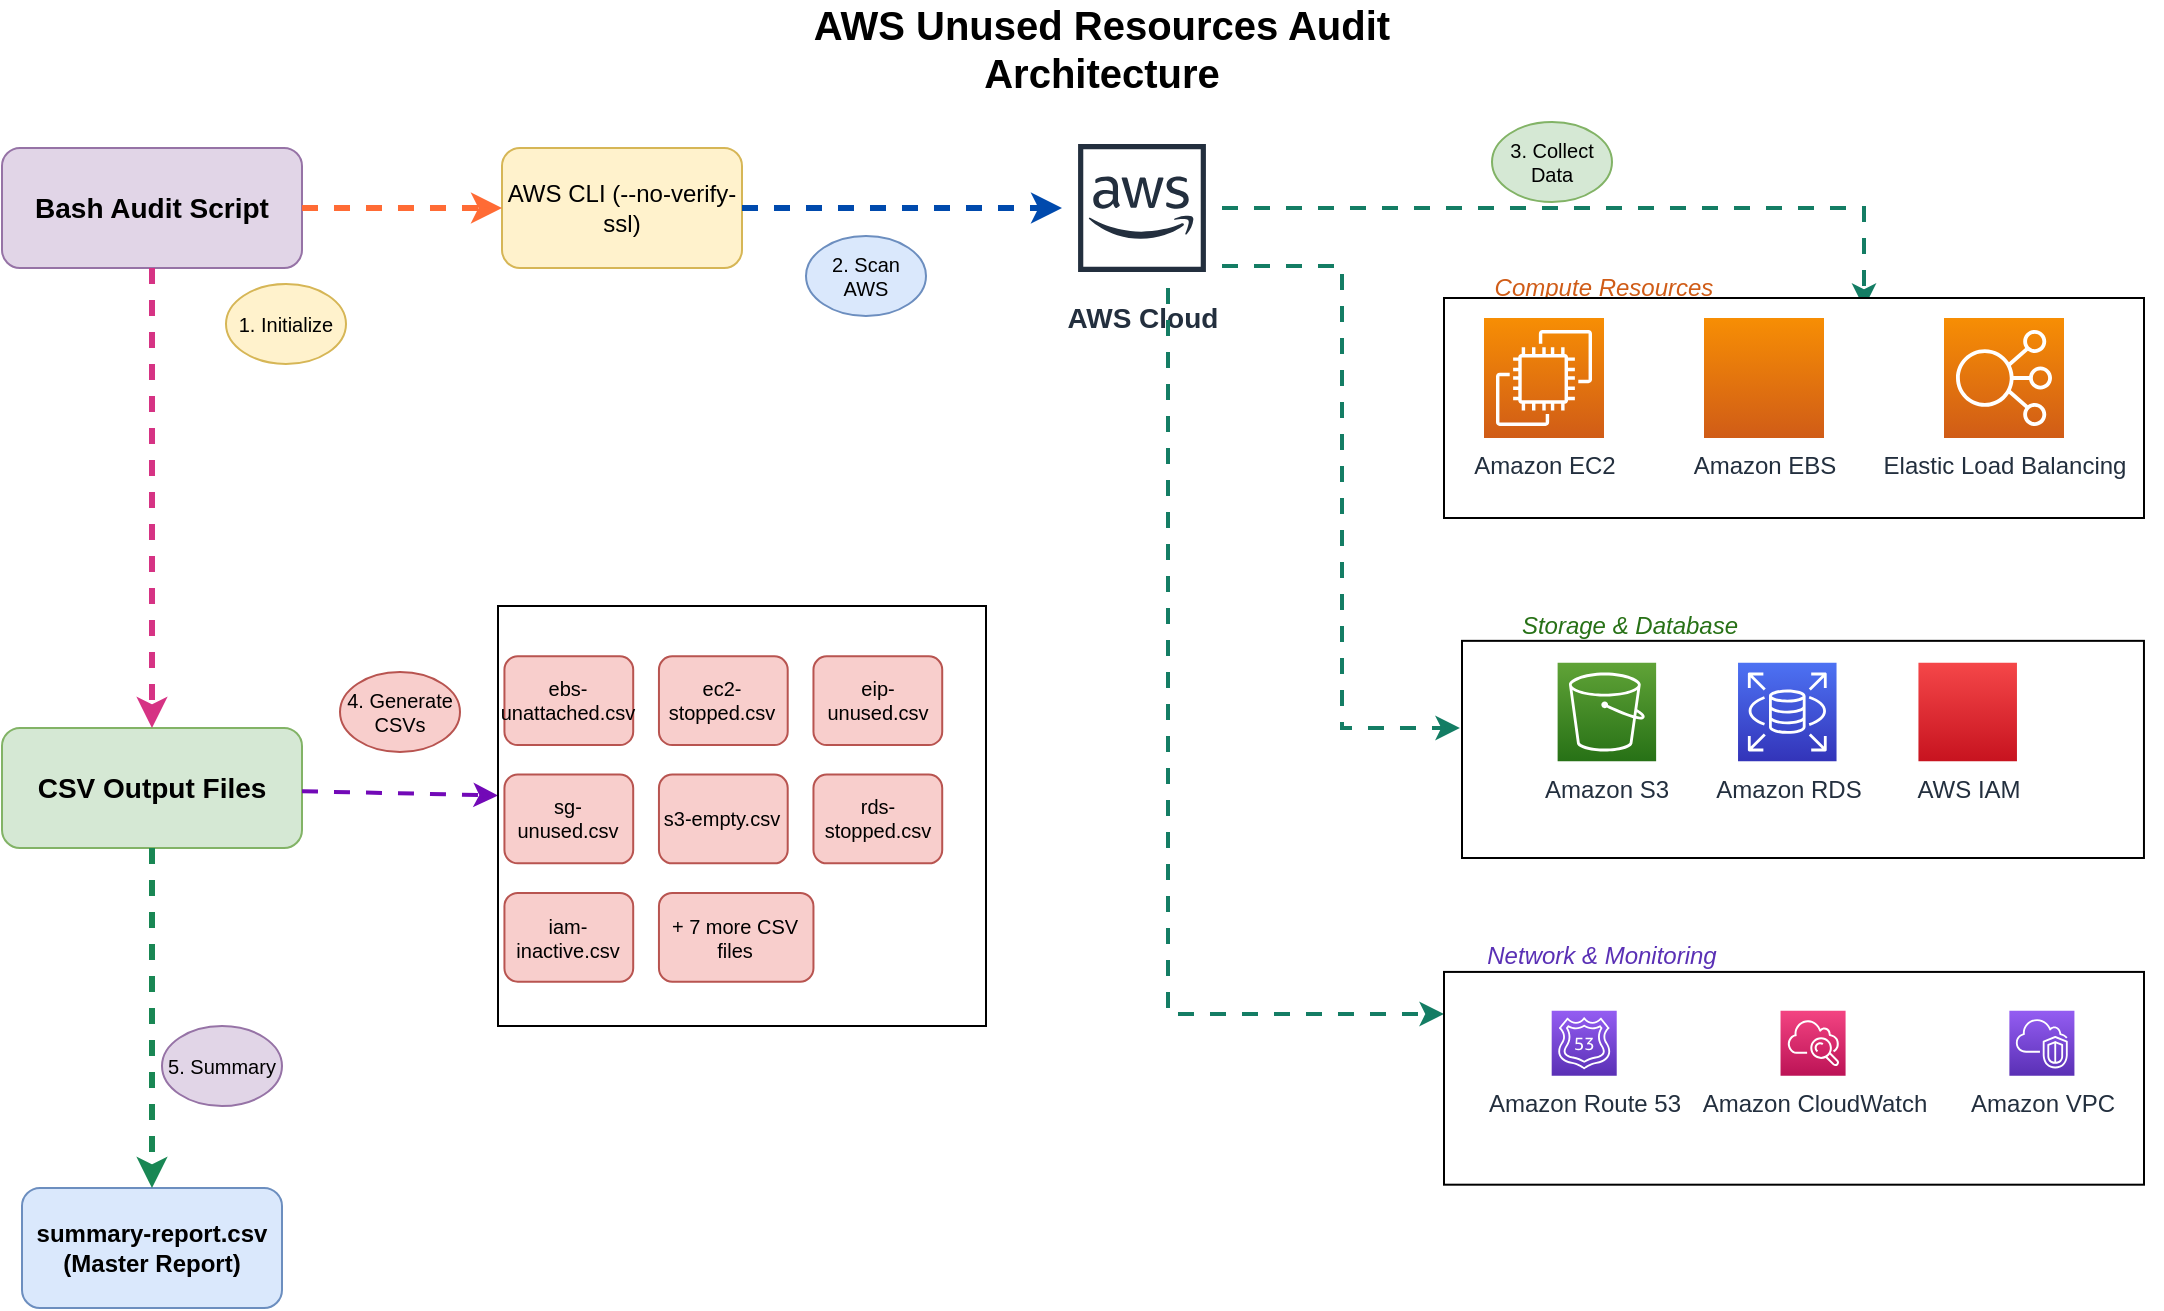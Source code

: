 <mxfile version="28.0.6">
  <diagram name="AWS-Unused-Resources-Audit" id="aws-audit-diagram">
    <mxGraphModel dx="1426" dy="907" grid="0" gridSize="10" guides="1" tooltips="1" connect="1" arrows="1" fold="1" page="1" pageScale="1" pageWidth="1169" pageHeight="827" math="0" shadow="0">
      <root>
        <mxCell id="0" />
        <mxCell id="1" parent="0" />
        <mxCell id="title" value="AWS Unused Resources Audit Architecture" style="text;html=1;strokeColor=none;fillColor=none;align=center;verticalAlign=middle;whiteSpace=wrap;rounded=0;fontSize=20;fontStyle=1;" parent="1" vertex="1">
          <mxGeometry x="400" y="10" width="400" height="40" as="geometry" />
        </mxCell>
        <mxCell id="bash-script" value="Bash Audit Script" style="rounded=1;whiteSpace=wrap;html=1;fillColor=#e1d5e7;strokeColor=#9673a6;fontSize=14;fontStyle=1;" parent="1" vertex="1">
          <mxGeometry x="50" y="80" width="150" height="60" as="geometry" />
        </mxCell>
        <mxCell id="aws-cli" value="AWS CLI&amp;#xa;(--no-verify-ssl)" style="rounded=1;whiteSpace=wrap;html=1;fillColor=#fff2cc;strokeColor=#d6b656;fontSize=12;" parent="1" vertex="1">
          <mxGeometry x="300" y="80" width="120" height="60" as="geometry" />
        </mxCell>
        <mxCell id="aws-cloud" value="AWS Cloud" style="sketch=0;outlineConnect=0;fontColor=#232F3E;gradientColor=none;strokeColor=#232F3E;fillColor=#ffffff;dashed=0;verticalLabelPosition=bottom;verticalAlign=top;align=center;html=1;fontSize=14;fontStyle=1;aspect=fixed;shape=mxgraph.aws4.resourceIcon;resIcon=mxgraph.aws4.aws_cloud;" parent="1" vertex="1">
          <mxGeometry x="580" y="70" width="80" height="80" as="geometry" />
        </mxCell>
        <mxCell id="output-container" value="CSV Output Files" style="rounded=1;whiteSpace=wrap;html=1;fillColor=#d5e8d4;strokeColor=#82b366;fontSize=14;fontStyle=1;" parent="1" vertex="1">
          <mxGeometry x="50" y="370" width="150" height="60" as="geometry" />
        </mxCell>
        <mxCell id="summary" value="summary-report.csv&amp;#xa;(Master Report)" style="rounded=1;whiteSpace=wrap;html=1;fillColor=#dae8fc;strokeColor=#6c8ebf;fontSize=12;fontStyle=1;" parent="1" vertex="1">
          <mxGeometry x="60" y="600" width="130" height="60" as="geometry" />
        </mxCell>
        <mxCell id="arrow1" value="" style="endArrow=classic;html=1;rounded=0;strokeColor=#FF6B35;strokeWidth=3;flowAnimation=1;" parent="1" source="bash-script" target="aws-cli" edge="1">
          <mxGeometry width="50" height="50" relative="1" as="geometry">
            <mxPoint x="220" y="110" as="sourcePoint" />
            <mxPoint x="280" y="110" as="targetPoint" />
          </mxGeometry>
        </mxCell>
        <mxCell id="arrow2" value="" style="endArrow=classic;html=1;rounded=0;strokeColor=#004AAD;strokeWidth=3;flowAnimation=1;" parent="1" source="aws-cli" target="aws-cloud" edge="1">
          <mxGeometry width="50" height="50" relative="1" as="geometry">
            <mxPoint x="440" y="110" as="sourcePoint" />
            <mxPoint x="560" y="110" as="targetPoint" />
          </mxGeometry>
        </mxCell>
        <mxCell id="arrow4" value="" style="endArrow=classic;html=1;rounded=0;strokeColor=#147D64;strokeWidth=2;flowAnimation=1;entryX=0.6;entryY=0.045;entryDx=0;entryDy=0;entryPerimeter=0;edgeStyle=orthogonalEdgeStyle;" parent="1" source="aws-cloud" target="oL_aL-q5XgAB95GZJPzg-3" edge="1">
          <mxGeometry width="50" height="50" relative="1" as="geometry">
            <mxPoint x="680" y="130" as="sourcePoint" />
            <mxPoint x="830" y="180" as="targetPoint" />
          </mxGeometry>
        </mxCell>
        <mxCell id="arrow5" value="" style="endArrow=classic;html=1;rounded=0;strokeColor=#147D64;strokeWidth=2;flowAnimation=1;entryX=-0.003;entryY=0.401;entryDx=0;entryDy=0;entryPerimeter=0;edgeStyle=orthogonalEdgeStyle;" parent="1" source="aws-cloud" target="oL_aL-q5XgAB95GZJPzg-11" edge="1">
          <mxGeometry width="50" height="50" relative="1" as="geometry">
            <mxPoint x="680" y="150" as="sourcePoint" />
            <mxPoint x="730" y="280" as="targetPoint" />
            <Array as="points">
              <mxPoint x="720" y="139" />
              <mxPoint x="720" y="370" />
            </Array>
          </mxGeometry>
        </mxCell>
        <mxCell id="arrow6" value="" style="endArrow=classic;html=1;rounded=0;strokeColor=#147D64;strokeWidth=2;flowAnimation=1;edgeStyle=elbowEdgeStyle;elbow=vertical;" parent="1" source="aws-cloud" target="oL_aL-q5XgAB95GZJPzg-5" edge="1">
          <mxGeometry width="50" height="50" relative="1" as="geometry">
            <mxPoint x="650" y="150" as="sourcePoint" />
            <mxPoint x="768" y="366" as="targetPoint" />
            <Array as="points">
              <mxPoint x="633" y="513" />
            </Array>
          </mxGeometry>
        </mxCell>
        <mxCell id="arrow7" value="" style="endArrow=classic;html=1;rounded=0;strokeColor=#D63384;strokeWidth=3;flowAnimation=1;" parent="1" source="bash-script" target="output-container" edge="1">
          <mxGeometry width="50" height="50" relative="1" as="geometry">
            <mxPoint x="125" y="160" as="sourcePoint" />
            <mxPoint x="125" y="480" as="targetPoint" />
          </mxGeometry>
        </mxCell>
        <mxCell id="arrow8" value="" style="endArrow=classic;html=1;rounded=0;strokeColor=#7209B7;strokeWidth=2;entryX=0;entryY=0.451;entryDx=0;entryDy=0;entryPerimeter=0;flowAnimation=1;" parent="1" source="output-container" target="oL_aL-q5XgAB95GZJPzg-1" edge="1">
          <mxGeometry width="50" height="50" relative="1" as="geometry">
            <mxPoint x="220" y="520" as="sourcePoint" />
            <mxPoint x="260" y="495" as="targetPoint" />
          </mxGeometry>
        </mxCell>
        <mxCell id="arrow9" value="" style="endArrow=classic;html=1;rounded=0;strokeColor=#198754;strokeWidth=3;flowAnimation=1;" parent="1" source="output-container" target="summary" edge="1">
          <mxGeometry width="50" height="50" relative="1" as="geometry">
            <mxPoint x="220" y="530" as="sourcePoint" />
            <mxPoint x="730" y="530" as="targetPoint" />
          </mxGeometry>
        </mxCell>
        <mxCell id="step1" value="1. Initialize" style="ellipse;whiteSpace=wrap;html=1;fillColor=#fff2cc;strokeColor=#d6b656;fontSize=10;" parent="1" vertex="1">
          <mxGeometry x="162" y="148" width="60" height="40" as="geometry" />
        </mxCell>
        <mxCell id="step2" value="2. Scan AWS" style="ellipse;whiteSpace=wrap;html=1;fillColor=#dae8fc;strokeColor=#6c8ebf;fontSize=10;" parent="1" vertex="1">
          <mxGeometry x="452" y="124" width="60" height="40" as="geometry" />
        </mxCell>
        <mxCell id="step3" value="3. Collect Data" style="ellipse;whiteSpace=wrap;html=1;fillColor=#d5e8d4;strokeColor=#82b366;fontSize=10;" parent="1" vertex="1">
          <mxGeometry x="795" y="67" width="60" height="40" as="geometry" />
        </mxCell>
        <mxCell id="step4" value="4. Generate CSVs" style="ellipse;whiteSpace=wrap;html=1;fillColor=#f8cecc;strokeColor=#b85450;fontSize=10;" parent="1" vertex="1">
          <mxGeometry x="219" y="342" width="60" height="40" as="geometry" />
        </mxCell>
        <mxCell id="step5" value="5. Summary" style="ellipse;whiteSpace=wrap;html=1;fillColor=#e1d5e7;strokeColor=#9673a6;fontSize=10;" parent="1" vertex="1">
          <mxGeometry x="130" y="519" width="60" height="40" as="geometry" />
        </mxCell>
        <mxCell id="oL_aL-q5XgAB95GZJPzg-2" value="" style="group" vertex="1" connectable="0" parent="1">
          <mxGeometry x="298" y="309" width="244" height="210" as="geometry" />
        </mxCell>
        <mxCell id="oL_aL-q5XgAB95GZJPzg-1" value="" style="rounded=0;whiteSpace=wrap;html=1;hachureGap=4;fontFamily=Architects Daughter;fontSource=https%3A%2F%2Ffonts.googleapis.com%2Fcss%3Ffamily%3DArchitects%2BDaughter;" vertex="1" parent="oL_aL-q5XgAB95GZJPzg-2">
          <mxGeometry width="244.0" height="210.0" as="geometry" />
        </mxCell>
        <mxCell id="csv1" value="ebs-unattached.csv" style="rounded=1;whiteSpace=wrap;html=1;fillColor=#f8cecc;strokeColor=#b85450;fontSize=10;" parent="oL_aL-q5XgAB95GZJPzg-2" vertex="1">
          <mxGeometry x="3.219" y="25.141" width="64.38" height="44.366" as="geometry" />
        </mxCell>
        <mxCell id="csv2" value="ec2-stopped.csv" style="rounded=1;whiteSpace=wrap;html=1;fillColor=#f8cecc;strokeColor=#b85450;fontSize=10;" parent="oL_aL-q5XgAB95GZJPzg-2" vertex="1">
          <mxGeometry x="80.475" y="25.141" width="64.38" height="44.366" as="geometry" />
        </mxCell>
        <mxCell id="csv3" value="eip-unused.csv" style="rounded=1;whiteSpace=wrap;html=1;fillColor=#f8cecc;strokeColor=#b85450;fontSize=10;" parent="oL_aL-q5XgAB95GZJPzg-2" vertex="1">
          <mxGeometry x="157.731" y="25.141" width="64.38" height="44.366" as="geometry" />
        </mxCell>
        <mxCell id="csv4" value="sg-unused.csv" style="rounded=1;whiteSpace=wrap;html=1;fillColor=#f8cecc;strokeColor=#b85450;fontSize=10;" parent="oL_aL-q5XgAB95GZJPzg-2" vertex="1">
          <mxGeometry x="3.219" y="84.296" width="64.38" height="44.366" as="geometry" />
        </mxCell>
        <mxCell id="csv5" value="s3-empty.csv" style="rounded=1;whiteSpace=wrap;html=1;fillColor=#f8cecc;strokeColor=#b85450;fontSize=10;" parent="oL_aL-q5XgAB95GZJPzg-2" vertex="1">
          <mxGeometry x="80.475" y="84.296" width="64.38" height="44.366" as="geometry" />
        </mxCell>
        <mxCell id="csv6" value="rds-stopped.csv" style="rounded=1;whiteSpace=wrap;html=1;fillColor=#f8cecc;strokeColor=#b85450;fontSize=10;" parent="oL_aL-q5XgAB95GZJPzg-2" vertex="1">
          <mxGeometry x="157.731" y="84.296" width="64.38" height="44.366" as="geometry" />
        </mxCell>
        <mxCell id="csv7" value="iam-inactive.csv" style="rounded=1;whiteSpace=wrap;html=1;fillColor=#f8cecc;strokeColor=#b85450;fontSize=10;" parent="oL_aL-q5XgAB95GZJPzg-2" vertex="1">
          <mxGeometry x="3.219" y="143.451" width="64.38" height="44.366" as="geometry" />
        </mxCell>
        <mxCell id="csv8" value="+ 7 more CSV files" style="rounded=1;whiteSpace=wrap;html=1;fillColor=#f8cecc;strokeColor=#b85450;fontSize=10;" parent="oL_aL-q5XgAB95GZJPzg-2" vertex="1">
          <mxGeometry x="80.475" y="143.451" width="77.256" height="44.366" as="geometry" />
        </mxCell>
        <mxCell id="oL_aL-q5XgAB95GZJPzg-7" value="" style="group" vertex="1" connectable="0" parent="1">
          <mxGeometry x="771" y="475" width="350" height="125" as="geometry" />
        </mxCell>
        <mxCell id="oL_aL-q5XgAB95GZJPzg-13" value="" style="group" vertex="1" connectable="0" parent="oL_aL-q5XgAB95GZJPzg-7">
          <mxGeometry width="350.0" height="125.0" as="geometry" />
        </mxCell>
        <mxCell id="label3" value="Network &amp; Monitoring" style="text;html=1;strokeColor=none;fillColor=none;align=center;verticalAlign=middle;whiteSpace=wrap;rounded=0;fontSize=12;fontStyle=2;fontColor=#5A30B5;" parent="oL_aL-q5XgAB95GZJPzg-13" vertex="1">
          <mxGeometry x="13.46" width="131.54" height="17.73" as="geometry" />
        </mxCell>
        <mxCell id="oL_aL-q5XgAB95GZJPzg-6" value="" style="group" vertex="1" connectable="0" parent="oL_aL-q5XgAB95GZJPzg-13">
          <mxGeometry y="18.617" width="350.0" height="106.383" as="geometry" />
        </mxCell>
        <mxCell id="oL_aL-q5XgAB95GZJPzg-5" value="" style="rounded=0;whiteSpace=wrap;html=1;hachureGap=4;fontFamily=Architects Daughter;fontSource=https%3A%2F%2Ffonts.googleapis.com%2Fcss%3Ffamily%3DArchitects%2BDaughter;" vertex="1" parent="oL_aL-q5XgAB95GZJPzg-6">
          <mxGeometry y="-1.656" width="350.0" height="106.383" as="geometry" />
        </mxCell>
        <mxCell id="route53" value="Amazon&amp;#xa;Route 53" style="sketch=0;outlineConnect=0;fontColor=#232F3E;gradientColor=#945DF2;gradientDirection=north;fillColor=#5A30B5;strokeColor=#ffffff;dashed=0;verticalLabelPosition=bottom;verticalAlign=top;align=center;html=1;fontSize=12;fontStyle=0;aspect=fixed;shape=mxgraph.aws4.resourceIcon;resIcon=mxgraph.aws4.route_53;" parent="oL_aL-q5XgAB95GZJPzg-6" vertex="1">
          <mxGeometry x="53.846" y="17.73" width="32.519" height="32.519" as="geometry" />
        </mxCell>
        <mxCell id="cloudwatch" value="Amazon&amp;#xa;CloudWatch" style="sketch=0;outlineConnect=0;fontColor=#232F3E;gradientColor=#F34482;gradientDirection=north;fillColor=#BC1356;strokeColor=#ffffff;dashed=0;verticalLabelPosition=bottom;verticalAlign=top;align=center;html=1;fontSize=12;fontStyle=0;aspect=fixed;shape=mxgraph.aws4.resourceIcon;resIcon=mxgraph.aws4.cloudwatch;" parent="oL_aL-q5XgAB95GZJPzg-6" vertex="1">
          <mxGeometry x="168.269" y="17.73" width="32.519" height="32.519" as="geometry" />
        </mxCell>
        <mxCell id="vpc" value="Amazon VPC" style="sketch=0;outlineConnect=0;fontColor=#232F3E;gradientColor=#945DF2;gradientDirection=north;fillColor=#5A30B5;strokeColor=#ffffff;dashed=0;verticalLabelPosition=bottom;verticalAlign=top;align=center;html=1;fontSize=12;fontStyle=0;aspect=fixed;shape=mxgraph.aws4.resourceIcon;resIcon=mxgraph.aws4.vpc;" parent="oL_aL-q5XgAB95GZJPzg-6" vertex="1">
          <mxGeometry x="282.692" y="17.73" width="32.519" height="32.519" as="geometry" />
        </mxCell>
        <mxCell id="oL_aL-q5XgAB95GZJPzg-9" value="" style="group" vertex="1" connectable="0" parent="1">
          <mxGeometry x="771" y="140" width="350" height="125" as="geometry" />
        </mxCell>
        <mxCell id="label1" value="Compute Resources" style="text;html=1;strokeColor=none;fillColor=none;align=center;verticalAlign=middle;whiteSpace=wrap;rounded=0;fontSize=12;fontStyle=2;fontColor=#D05C17;" parent="oL_aL-q5XgAB95GZJPzg-9" vertex="1">
          <mxGeometry x="20" width="120" height="20" as="geometry" />
        </mxCell>
        <mxCell id="oL_aL-q5XgAB95GZJPzg-4" value="" style="group" vertex="1" connectable="0" parent="oL_aL-q5XgAB95GZJPzg-9">
          <mxGeometry y="15" width="350" height="110" as="geometry" />
        </mxCell>
        <mxCell id="oL_aL-q5XgAB95GZJPzg-3" value="" style="rounded=0;whiteSpace=wrap;html=1;hachureGap=4;fontFamily=Architects Daughter;fontSource=https%3A%2F%2Ffonts.googleapis.com%2Fcss%3Ffamily%3DArchitects%2BDaughter;" vertex="1" parent="oL_aL-q5XgAB95GZJPzg-4">
          <mxGeometry width="350" height="110" as="geometry" />
        </mxCell>
        <mxCell id="ec2" value="Amazon EC2" style="sketch=0;outlineConnect=0;fontColor=#232F3E;gradientColor=#F78E04;gradientDirection=north;fillColor=#D05C17;strokeColor=#ffffff;dashed=0;verticalLabelPosition=bottom;verticalAlign=top;align=center;html=1;fontSize=12;fontStyle=0;aspect=fixed;shape=mxgraph.aws4.resourceIcon;resIcon=mxgraph.aws4.ec2;" parent="oL_aL-q5XgAB95GZJPzg-4" vertex="1">
          <mxGeometry x="20" y="10" width="60" height="60" as="geometry" />
        </mxCell>
        <mxCell id="ebs" value="Amazon EBS" style="sketch=0;outlineConnect=0;fontColor=#232F3E;gradientColor=#F78E04;gradientDirection=north;fillColor=#D05C17;strokeColor=#ffffff;dashed=0;verticalLabelPosition=bottom;verticalAlign=top;align=center;html=1;fontSize=12;fontStyle=0;aspect=fixed;shape=mxgraph.aws4.resourceIcon;resIcon=mxgraph.aws4.ebs;" parent="oL_aL-q5XgAB95GZJPzg-4" vertex="1">
          <mxGeometry x="130" y="10" width="60" height="60" as="geometry" />
        </mxCell>
        <mxCell id="elb" value="Elastic Load&amp;#xa;Balancing" style="sketch=0;outlineConnect=0;fontColor=#232F3E;gradientColor=#F78E04;gradientDirection=north;fillColor=#D05C17;strokeColor=#ffffff;dashed=0;verticalLabelPosition=bottom;verticalAlign=top;align=center;html=1;fontSize=12;fontStyle=0;aspect=fixed;shape=mxgraph.aws4.resourceIcon;resIcon=mxgraph.aws4.elastic_load_balancing;" parent="oL_aL-q5XgAB95GZJPzg-4" vertex="1">
          <mxGeometry x="250" y="10" width="60" height="60" as="geometry" />
        </mxCell>
        <mxCell id="oL_aL-q5XgAB95GZJPzg-12" value="" style="group" vertex="1" connectable="0" parent="1">
          <mxGeometry x="780" y="310" width="350" height="125" as="geometry" />
        </mxCell>
        <mxCell id="oL_aL-q5XgAB95GZJPzg-11" value="" style="rounded=0;whiteSpace=wrap;html=1;hachureGap=4;fontFamily=Architects Daughter;fontSource=https%3A%2F%2Ffonts.googleapis.com%2Fcss%3Ffamily%3DArchitects%2BDaughter;" vertex="1" parent="oL_aL-q5XgAB95GZJPzg-12">
          <mxGeometry y="16.423" width="340.979" height="108.577" as="geometry" />
        </mxCell>
        <mxCell id="s3" value="Amazon S3" style="sketch=0;outlineConnect=0;fontColor=#232F3E;gradientColor=#60A337;gradientDirection=north;fillColor=#277116;strokeColor=#ffffff;dashed=0;verticalLabelPosition=bottom;verticalAlign=top;align=center;html=1;fontSize=12;fontStyle=0;aspect=fixed;shape=mxgraph.aws4.resourceIcon;resIcon=mxgraph.aws4.s3;" parent="oL_aL-q5XgAB95GZJPzg-12" vertex="1">
          <mxGeometry x="47.809" y="27.372" width="49.256" height="49.256" as="geometry" />
        </mxCell>
        <mxCell id="rds" value="Amazon RDS" style="sketch=0;outlineConnect=0;fontColor=#232F3E;gradientColor=#4D72F3;gradientDirection=north;fillColor=#3334B9;strokeColor=#ffffff;dashed=0;verticalLabelPosition=bottom;verticalAlign=top;align=center;html=1;fontSize=12;fontStyle=0;aspect=fixed;shape=mxgraph.aws4.resourceIcon;resIcon=mxgraph.aws4.rds;" parent="oL_aL-q5XgAB95GZJPzg-12" vertex="1">
          <mxGeometry x="138.015" y="27.372" width="49.256" height="49.256" as="geometry" />
        </mxCell>
        <mxCell id="iam" value="AWS IAM" style="sketch=0;outlineConnect=0;fontColor=#232F3E;gradientColor=#F54749;gradientDirection=north;fillColor=#C7131F;strokeColor=#ffffff;dashed=0;verticalLabelPosition=bottom;verticalAlign=top;align=center;html=1;fontSize=12;fontStyle=0;aspect=fixed;shape=mxgraph.aws4.resourceIcon;resIcon=mxgraph.aws4.iam;" parent="oL_aL-q5XgAB95GZJPzg-12" vertex="1">
          <mxGeometry x="228.222" y="27.372" width="49.256" height="49.256" as="geometry" />
        </mxCell>
        <mxCell id="oL_aL-q5XgAB95GZJPzg-10" value="" style="group" vertex="1" connectable="0" parent="oL_aL-q5XgAB95GZJPzg-12">
          <mxGeometry x="34.278" width="315.722" height="115.876" as="geometry" />
        </mxCell>
        <mxCell id="label2" value="Storage &amp; Database" style="text;html=1;strokeColor=none;fillColor=none;align=center;verticalAlign=middle;whiteSpace=wrap;rounded=0;fontSize=12;fontStyle=2;fontColor=#277116;" parent="oL_aL-q5XgAB95GZJPzg-10" vertex="1">
          <mxGeometry x="-40" width="179.82" height="18.25" as="geometry" />
        </mxCell>
      </root>
    </mxGraphModel>
  </diagram>
</mxfile>
